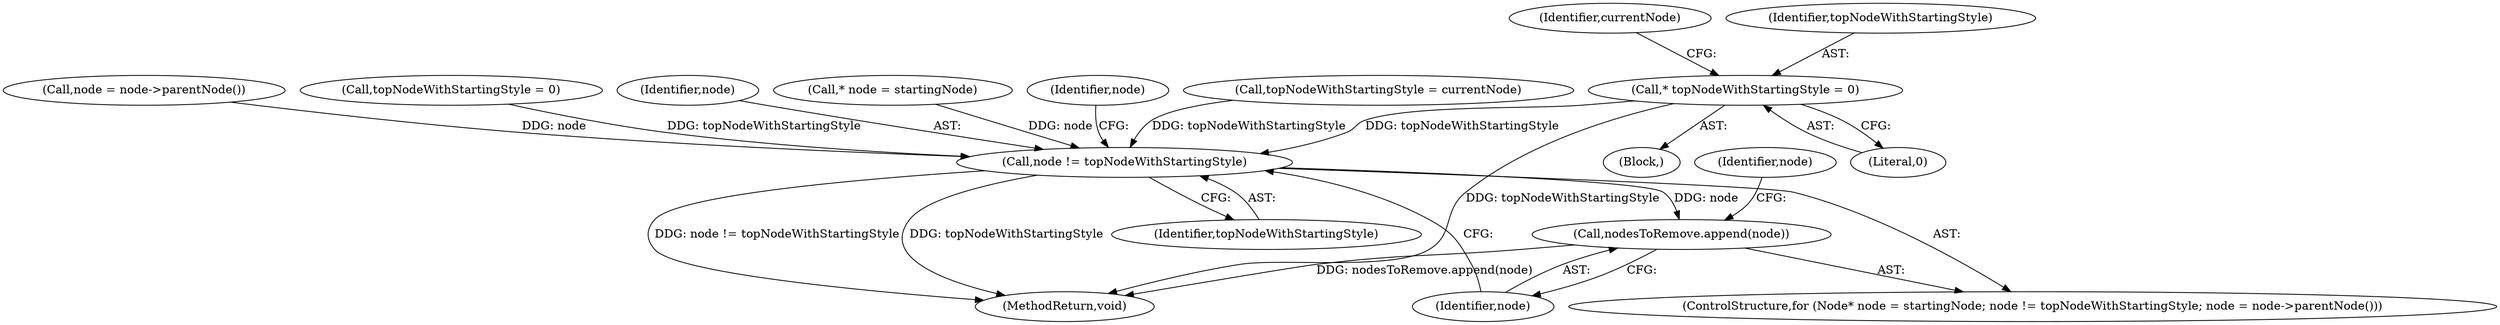 digraph "0_Chrome_b2b21468c1f7f08b30a7c1755316f6026c50eb2a@pointer" {
"1000151" [label="(Call,* topNodeWithStartingStyle = 0)"];
"1000215" [label="(Call,node != topNodeWithStartingStyle)"];
"1000221" [label="(Call,nodesToRemove.append(node))"];
"1000218" [label="(Call,node = node->parentNode())"];
"1000156" [label="(Identifier,currentNode)"];
"1000152" [label="(Identifier,topNodeWithStartingStyle)"];
"1000189" [label="(Call,topNodeWithStartingStyle = 0)"];
"1000221" [label="(Call,nodesToRemove.append(node))"];
"1000216" [label="(Identifier,node)"];
"1000210" [label="(ControlStructure,for (Node* node = startingNode; node != topNodeWithStartingStyle; node = node->parentNode()))"];
"1000122" [label="(Block,)"];
"1000212" [label="(Call,* node = startingNode)"];
"1000253" [label="(MethodReturn,void)"];
"1000217" [label="(Identifier,topNodeWithStartingStyle)"];
"1000118" [label="(Identifier,node)"];
"1000222" [label="(Identifier,node)"];
"1000219" [label="(Identifier,node)"];
"1000215" [label="(Call,node != topNodeWithStartingStyle)"];
"1000204" [label="(Call,topNodeWithStartingStyle = currentNode)"];
"1000153" [label="(Literal,0)"];
"1000151" [label="(Call,* topNodeWithStartingStyle = 0)"];
"1000151" -> "1000122"  [label="AST: "];
"1000151" -> "1000153"  [label="CFG: "];
"1000152" -> "1000151"  [label="AST: "];
"1000153" -> "1000151"  [label="AST: "];
"1000156" -> "1000151"  [label="CFG: "];
"1000151" -> "1000253"  [label="DDG: topNodeWithStartingStyle"];
"1000151" -> "1000215"  [label="DDG: topNodeWithStartingStyle"];
"1000215" -> "1000210"  [label="AST: "];
"1000215" -> "1000217"  [label="CFG: "];
"1000216" -> "1000215"  [label="AST: "];
"1000217" -> "1000215"  [label="AST: "];
"1000222" -> "1000215"  [label="CFG: "];
"1000118" -> "1000215"  [label="CFG: "];
"1000215" -> "1000253"  [label="DDG: topNodeWithStartingStyle"];
"1000215" -> "1000253"  [label="DDG: node != topNodeWithStartingStyle"];
"1000218" -> "1000215"  [label="DDG: node"];
"1000212" -> "1000215"  [label="DDG: node"];
"1000189" -> "1000215"  [label="DDG: topNodeWithStartingStyle"];
"1000204" -> "1000215"  [label="DDG: topNodeWithStartingStyle"];
"1000215" -> "1000221"  [label="DDG: node"];
"1000221" -> "1000210"  [label="AST: "];
"1000221" -> "1000222"  [label="CFG: "];
"1000222" -> "1000221"  [label="AST: "];
"1000219" -> "1000221"  [label="CFG: "];
"1000221" -> "1000253"  [label="DDG: nodesToRemove.append(node)"];
}
